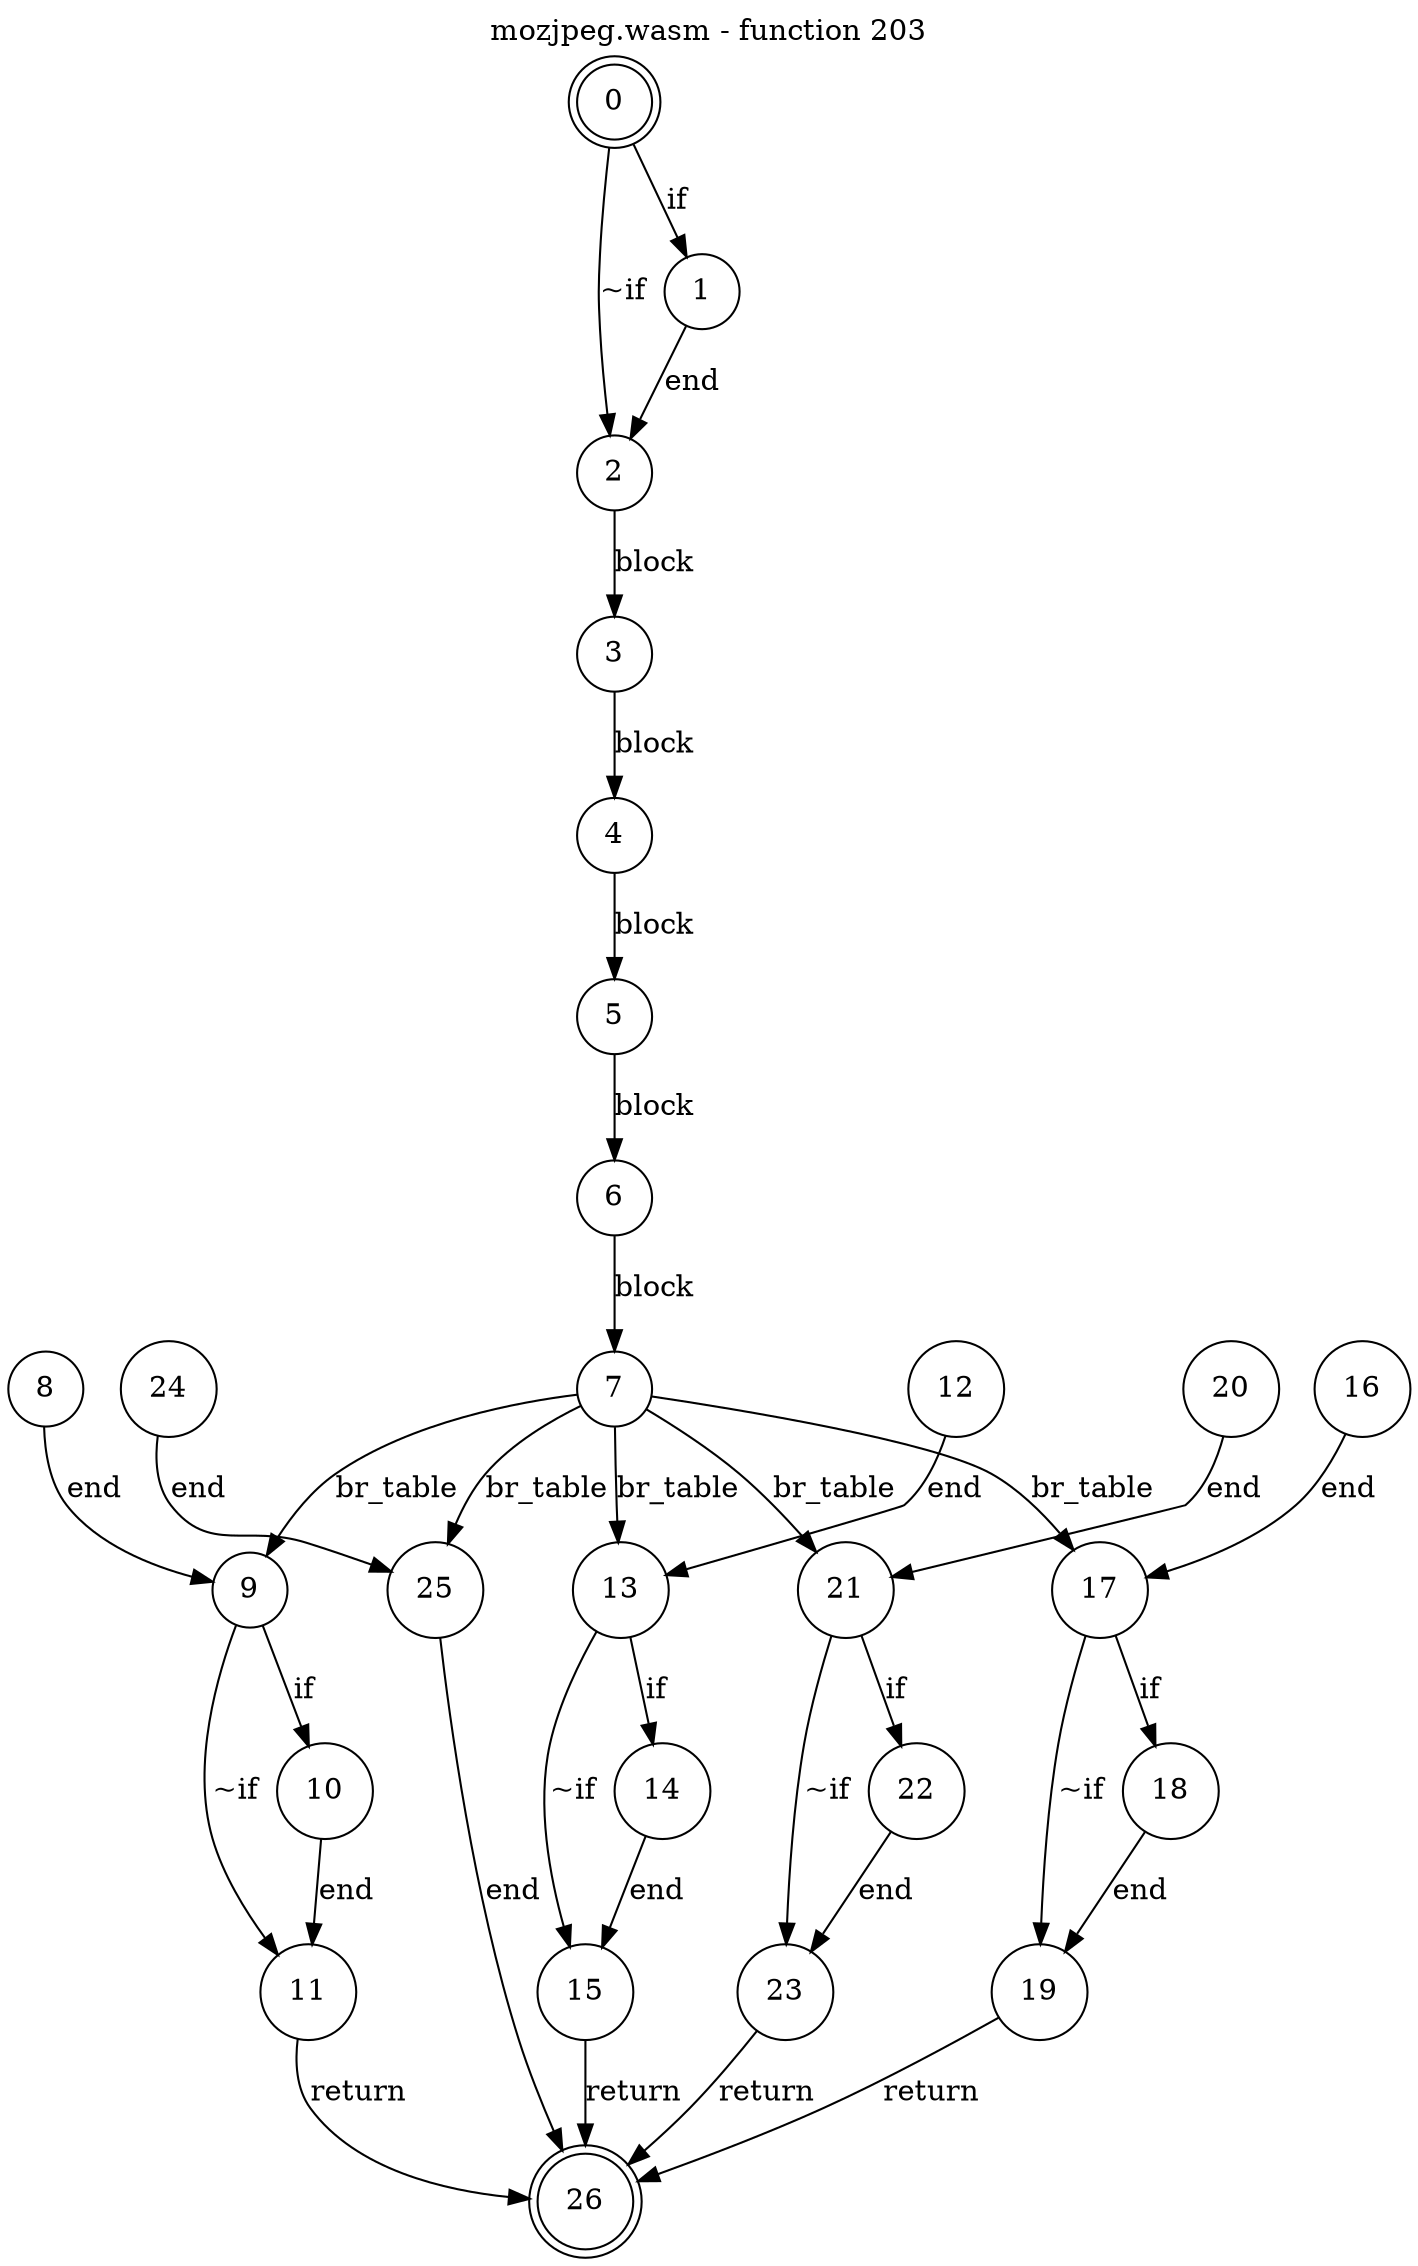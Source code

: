 digraph finite_state_machine {
    label = "mozjpeg.wasm - function 203"
    labelloc =  t
    labelfontsize = 16
    labelfontcolor = black
    labelfontname = "Helvetica"
    node [shape = doublecircle]; 0 26;
    node [shape = circle];
    0 -> 1[label = "if"];
    0 -> 2[label = "~if"];
    1 -> 2[label = "end"];
    2 -> 3[label = "block"];
    3 -> 4[label = "block"];
    4 -> 5[label = "block"];
    5 -> 6[label = "block"];
    6 -> 7[label = "block"];
    7 -> 21[label = "br_table"];
    7 -> 13[label = "br_table"];
    7 -> 17[label = "br_table"];
    7 -> 25[label = "br_table"];
    7 -> 9[label = "br_table"];
    8 -> 9[label = "end"];
    9 -> 10[label = "if"];
    9 -> 11[label = "~if"];
    10 -> 11[label = "end"];
    11 -> 26[label = "return"];
    12 -> 13[label = "end"];
    13 -> 14[label = "if"];
    13 -> 15[label = "~if"];
    14 -> 15[label = "end"];
    15 -> 26[label = "return"];
    16 -> 17[label = "end"];
    17 -> 18[label = "if"];
    17 -> 19[label = "~if"];
    18 -> 19[label = "end"];
    19 -> 26[label = "return"];
    20 -> 21[label = "end"];
    21 -> 22[label = "if"];
    21 -> 23[label = "~if"];
    22 -> 23[label = "end"];
    23 -> 26[label = "return"];
    24 -> 25[label = "end"];
    25 -> 26[label = "end"];
}
